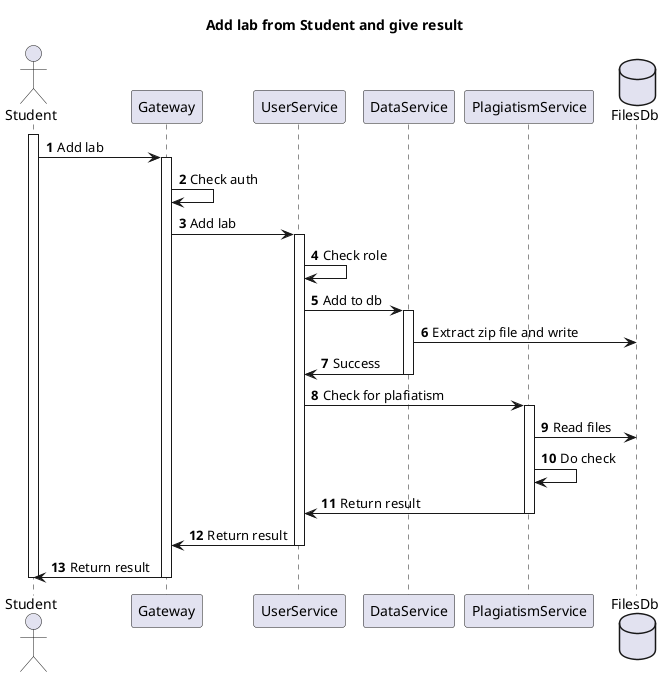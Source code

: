 @startuml

title Add lab from Student and give result
autonumber

actor "Student" as student order 0
participant "Gateway" as gw order 10
participant "DataService" as dataSvc order 30
participant "UserService" as userSvc order 20
participant "PlagiatismService" as plagSvc order 40
database "FilesDb" as filesDb order 50

activate student

student -> gw: Add lab
activate gw

gw -> gw: Check auth

gw -> userSvc: Add lab
activate userSvc

userSvc -> userSvc: Check role

userSvc -> dataSvc: Add to db
activate dataSvc

dataSvc -> filesDb: Extract zip file and write

dataSvc -> userSvc: Success
deactivate dataSvc

userSvc -> plagSvc: Check for plafiatism
activate plagSvc

plagSvc -> filesDb: Read files
plagSvc -> plagSvc: Do check
plagSvc -> userSvc: Return result
deactivate plagSvc

userSvc -> gw: Return result
deactivate userSvc

gw -> student: Return result
deactivate gw
deactivate student


@enduml